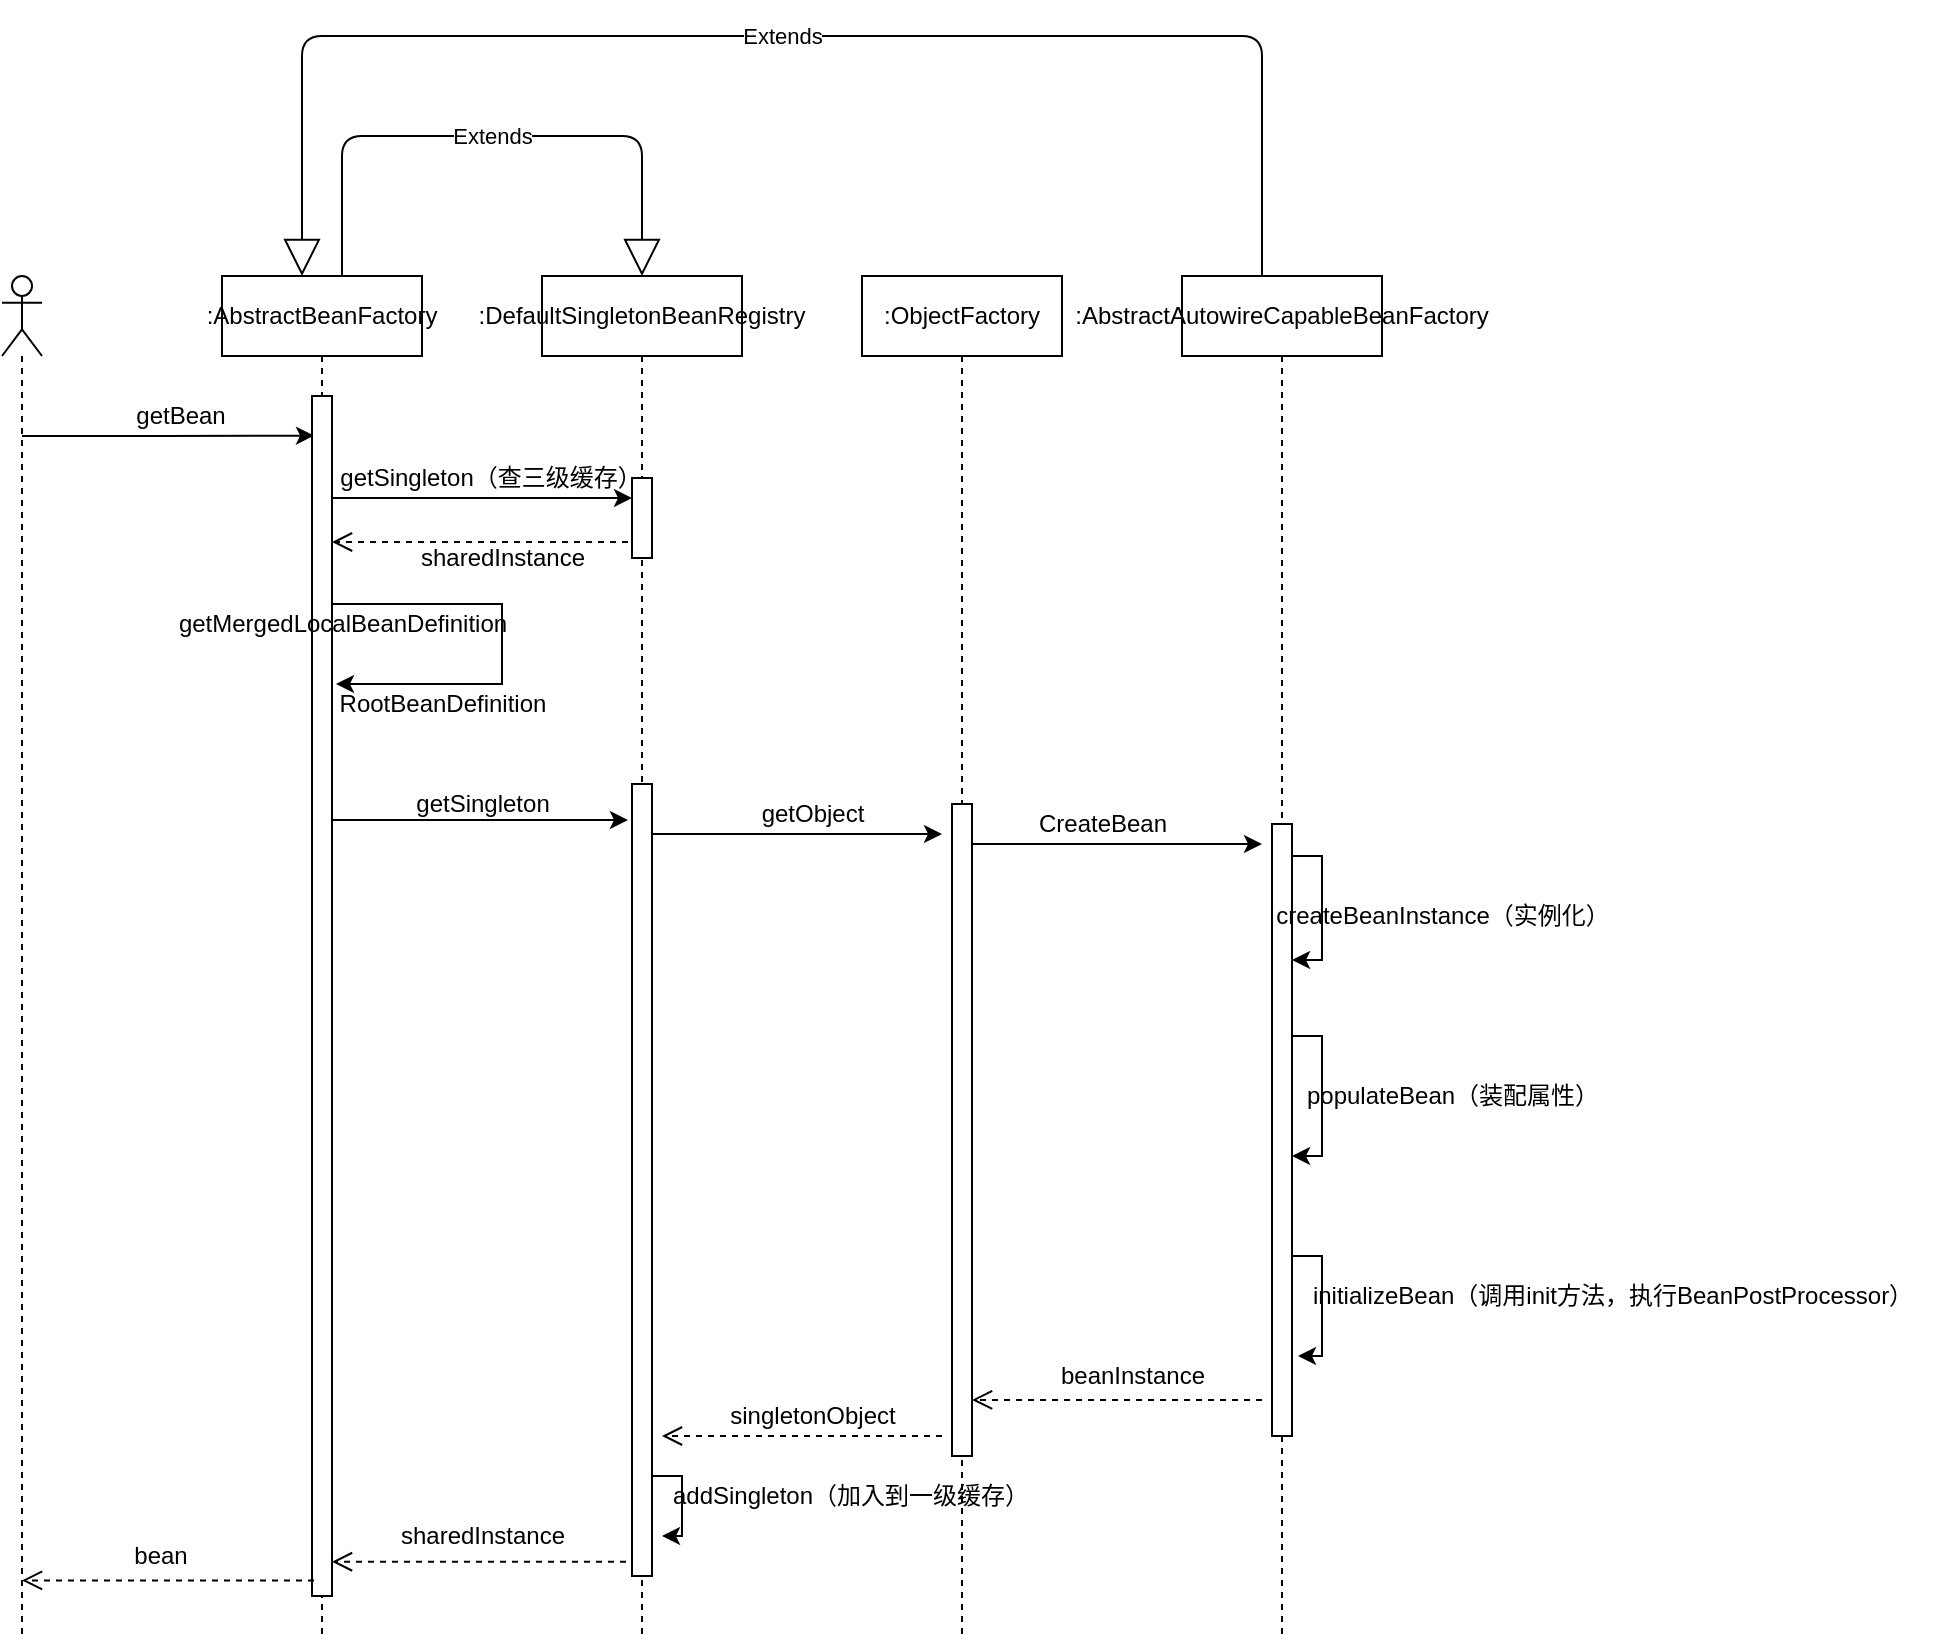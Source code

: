 <mxfile version="12.4.2" type="device" pages="1"><diagram id="DfwzahwUSF0rvSTOcJxD" name="第 1 页"><mxGraphModel dx="1186" dy="2078" grid="1" gridSize="10" guides="1" tooltips="1" connect="1" arrows="1" fold="1" page="1" pageScale="1" pageWidth="827" pageHeight="1169" math="0" shadow="0"><root><mxCell id="0"/><mxCell id="1" parent="0"/><mxCell id="JMTTKMH3Kz3_raY58zCz-1" value=":AbstractBeanFactory" style="shape=umlLifeline;perimeter=lifelinePerimeter;whiteSpace=wrap;html=1;container=1;collapsible=0;recursiveResize=0;outlineConnect=0;" vertex="1" parent="1"><mxGeometry x="160" y="40" width="100" height="680" as="geometry"/></mxCell><mxCell id="JMTTKMH3Kz3_raY58zCz-44" style="edgeStyle=orthogonalEdgeStyle;rounded=0;orthogonalLoop=1;jettySize=auto;html=1;entryX=0.1;entryY=0.033;entryDx=0;entryDy=0;entryPerimeter=0;" edge="1" parent="1" source="JMTTKMH3Kz3_raY58zCz-2" target="JMTTKMH3Kz3_raY58zCz-10"><mxGeometry relative="1" as="geometry"><Array as="points"><mxPoint x="130" y="120"/><mxPoint x="130" y="120"/></Array></mxGeometry></mxCell><mxCell id="JMTTKMH3Kz3_raY58zCz-2" value="" style="shape=umlLifeline;participant=umlActor;perimeter=lifelinePerimeter;whiteSpace=wrap;html=1;container=1;collapsible=0;recursiveResize=0;verticalAlign=top;spacingTop=36;labelBackgroundColor=#ffffff;outlineConnect=0;" vertex="1" parent="1"><mxGeometry x="50" y="40" width="20" height="680" as="geometry"/></mxCell><mxCell id="JMTTKMH3Kz3_raY58zCz-30" style="edgeStyle=orthogonalEdgeStyle;rounded=0;orthogonalLoop=1;jettySize=auto;html=1;entryX=0;entryY=0.25;entryDx=0;entryDy=0;entryPerimeter=0;" edge="1" parent="1" target="JMTTKMH3Kz3_raY58zCz-22"><mxGeometry relative="1" as="geometry"><mxPoint x="360" y="161" as="targetPoint"/><mxPoint x="215" y="151" as="sourcePoint"/><Array as="points"><mxPoint x="260" y="151"/><mxPoint x="260" y="151"/></Array></mxGeometry></mxCell><mxCell id="JMTTKMH3Kz3_raY58zCz-34" style="edgeStyle=orthogonalEdgeStyle;rounded=0;orthogonalLoop=1;jettySize=auto;html=1;entryX=1.2;entryY=0.419;entryDx=0;entryDy=0;entryPerimeter=0;" edge="1" parent="1"><mxGeometry relative="1" as="geometry"><mxPoint x="217" y="244" as="targetPoint"/><mxPoint x="215" y="204" as="sourcePoint"/><Array as="points"><mxPoint x="300" y="204"/><mxPoint x="300" y="244"/></Array></mxGeometry></mxCell><mxCell id="JMTTKMH3Kz3_raY58zCz-46" style="edgeStyle=orthogonalEdgeStyle;rounded=0;orthogonalLoop=1;jettySize=auto;html=1;" edge="1" parent="1"><mxGeometry relative="1" as="geometry"><mxPoint x="215" y="312" as="sourcePoint"/><mxPoint x="363" y="312" as="targetPoint"/><Array as="points"><mxPoint x="310" y="312"/><mxPoint x="310" y="312"/></Array></mxGeometry></mxCell><mxCell id="JMTTKMH3Kz3_raY58zCz-10" value="" style="html=1;points=[];perimeter=orthogonalPerimeter;" vertex="1" parent="1"><mxGeometry x="205" y="100" width="10" height="600" as="geometry"/></mxCell><mxCell id="JMTTKMH3Kz3_raY58zCz-17" value="getBean" style="text;html=1;align=center;verticalAlign=middle;resizable=0;points=[];;autosize=1;" vertex="1" parent="1"><mxGeometry x="109" y="100" width="60" height="20" as="geometry"/></mxCell><mxCell id="JMTTKMH3Kz3_raY58zCz-21" value=":&lt;span style=&quot;white-space: nowrap&quot;&gt;DefaultSingletonBeanRegistry&lt;/span&gt;" style="shape=umlLifeline;perimeter=lifelinePerimeter;whiteSpace=wrap;html=1;container=1;collapsible=0;recursiveResize=0;outlineConnect=0;" vertex="1" parent="1"><mxGeometry x="320" y="40" width="100" height="680" as="geometry"/></mxCell><mxCell id="JMTTKMH3Kz3_raY58zCz-22" value="" style="html=1;points=[];perimeter=orthogonalPerimeter;" vertex="1" parent="JMTTKMH3Kz3_raY58zCz-21"><mxGeometry x="45" y="101" width="10" height="40" as="geometry"/></mxCell><mxCell id="JMTTKMH3Kz3_raY58zCz-39" value="" style="html=1;points=[];perimeter=orthogonalPerimeter;" vertex="1" parent="JMTTKMH3Kz3_raY58zCz-21"><mxGeometry x="45" y="254" width="10" height="396" as="geometry"/></mxCell><mxCell id="JMTTKMH3Kz3_raY58zCz-24" value="getSingleton（查三级缓存）" style="text;html=1;align=center;verticalAlign=middle;resizable=0;points=[];;autosize=1;" vertex="1" parent="1"><mxGeometry x="209" y="131" width="170" height="20" as="geometry"/></mxCell><mxCell id="JMTTKMH3Kz3_raY58zCz-31" value="" style="html=1;verticalAlign=bottom;endArrow=open;dashed=1;endSize=8;exitX=-0.2;exitY=0.8;exitDx=0;exitDy=0;exitPerimeter=0;" edge="1" parent="1" source="JMTTKMH3Kz3_raY58zCz-22"><mxGeometry relative="1" as="geometry"><mxPoint x="130" y="401" as="sourcePoint"/><mxPoint x="215" y="173" as="targetPoint"/></mxGeometry></mxCell><mxCell id="JMTTKMH3Kz3_raY58zCz-33" value="sharedInstance" style="text;html=1;align=center;verticalAlign=middle;resizable=0;points=[];;autosize=1;" vertex="1" parent="1"><mxGeometry x="250" y="171" width="100" height="20" as="geometry"/></mxCell><mxCell id="JMTTKMH3Kz3_raY58zCz-35" value="getMergedLocalBeanDefinition" style="text;html=1;align=center;verticalAlign=middle;resizable=0;points=[];;autosize=1;" vertex="1" parent="1"><mxGeometry x="130" y="204" width="180" height="20" as="geometry"/></mxCell><mxCell id="JMTTKMH3Kz3_raY58zCz-36" value="RootBeanDefinition" style="text;html=1;align=center;verticalAlign=middle;resizable=0;points=[];;autosize=1;" vertex="1" parent="1"><mxGeometry x="210" y="244" width="120" height="20" as="geometry"/></mxCell><mxCell id="JMTTKMH3Kz3_raY58zCz-47" value="getSingleton" style="text;html=1;align=center;verticalAlign=middle;resizable=0;points=[];;autosize=1;" vertex="1" parent="1"><mxGeometry x="250" y="294" width="80" height="20" as="geometry"/></mxCell><mxCell id="JMTTKMH3Kz3_raY58zCz-51" value=":&lt;span style=&quot;white-space: nowrap&quot;&gt;ObjectFactory&lt;/span&gt;" style="shape=umlLifeline;perimeter=lifelinePerimeter;whiteSpace=wrap;html=1;container=1;collapsible=0;recursiveResize=0;outlineConnect=0;" vertex="1" parent="1"><mxGeometry x="480" y="40" width="100" height="680" as="geometry"/></mxCell><mxCell id="JMTTKMH3Kz3_raY58zCz-52" value="" style="html=1;points=[];perimeter=orthogonalPerimeter;" vertex="1" parent="JMTTKMH3Kz3_raY58zCz-51"><mxGeometry x="45" y="264" width="10" height="326" as="geometry"/></mxCell><mxCell id="JMTTKMH3Kz3_raY58zCz-54" style="edgeStyle=orthogonalEdgeStyle;rounded=0;orthogonalLoop=1;jettySize=auto;html=1;" edge="1" parent="1"><mxGeometry relative="1" as="geometry"><mxPoint x="375" y="319" as="sourcePoint"/><mxPoint x="520" y="319" as="targetPoint"/><Array as="points"><mxPoint x="410" y="319"/><mxPoint x="410" y="319"/></Array></mxGeometry></mxCell><mxCell id="JMTTKMH3Kz3_raY58zCz-55" value="getObject" style="text;html=1;align=center;verticalAlign=middle;resizable=0;points=[];;autosize=1;" vertex="1" parent="1"><mxGeometry x="420" y="299" width="70" height="20" as="geometry"/></mxCell><mxCell id="JMTTKMH3Kz3_raY58zCz-56" value=":&lt;span style=&quot;white-space: nowrap&quot;&gt;AbstractAutowireCapableBeanFactory&lt;/span&gt;" style="shape=umlLifeline;perimeter=lifelinePerimeter;whiteSpace=wrap;html=1;container=1;collapsible=0;recursiveResize=0;outlineConnect=0;" vertex="1" parent="1"><mxGeometry x="640" y="40" width="100" height="680" as="geometry"/></mxCell><mxCell id="JMTTKMH3Kz3_raY58zCz-58" style="edgeStyle=orthogonalEdgeStyle;rounded=0;orthogonalLoop=1;jettySize=auto;html=1;" edge="1" parent="1" source="JMTTKMH3Kz3_raY58zCz-57"><mxGeometry relative="1" as="geometry"><mxPoint x="690" y="324" as="targetPoint"/><Array as="points"><mxPoint x="690" y="324"/></Array></mxGeometry></mxCell><mxCell id="JMTTKMH3Kz3_raY58zCz-59" value="CreateBean" style="text;html=1;align=center;verticalAlign=middle;resizable=0;points=[];;autosize=1;" vertex="1" parent="1"><mxGeometry x="560" y="304" width="80" height="20" as="geometry"/></mxCell><mxCell id="JMTTKMH3Kz3_raY58zCz-68" style="edgeStyle=orthogonalEdgeStyle;rounded=0;orthogonalLoop=1;jettySize=auto;html=1;" edge="1" parent="1"><mxGeometry relative="1" as="geometry"><mxPoint x="698" y="580" as="targetPoint"/><mxPoint x="695" y="530" as="sourcePoint"/><Array as="points"><mxPoint x="710" y="530"/><mxPoint x="710" y="580"/></Array></mxGeometry></mxCell><mxCell id="JMTTKMH3Kz3_raY58zCz-57" value="" style="html=1;points=[];perimeter=orthogonalPerimeter;" vertex="1" parent="1"><mxGeometry x="685" y="314" width="10" height="306" as="geometry"/></mxCell><mxCell id="JMTTKMH3Kz3_raY58zCz-60" style="edgeStyle=orthogonalEdgeStyle;rounded=0;orthogonalLoop=1;jettySize=auto;html=1;" edge="1" parent="1" source="JMTTKMH3Kz3_raY58zCz-52"><mxGeometry relative="1" as="geometry"><mxPoint x="535" y="324" as="sourcePoint"/><mxPoint x="680" y="324" as="targetPoint"/><Array as="points"><mxPoint x="580" y="324"/><mxPoint x="580" y="324"/></Array></mxGeometry></mxCell><mxCell id="JMTTKMH3Kz3_raY58zCz-61" style="edgeStyle=orthogonalEdgeStyle;rounded=0;orthogonalLoop=1;jettySize=auto;html=1;" edge="1" parent="1" source="JMTTKMH3Kz3_raY58zCz-57" target="JMTTKMH3Kz3_raY58zCz-57"><mxGeometry relative="1" as="geometry"><Array as="points"><mxPoint x="710" y="330"/><mxPoint x="710" y="382"/></Array></mxGeometry></mxCell><mxCell id="JMTTKMH3Kz3_raY58zCz-62" value="createBeanInstance（实例化）" style="text;html=1;align=center;verticalAlign=middle;resizable=0;points=[];;autosize=1;" vertex="1" parent="1"><mxGeometry x="680" y="350" width="180" height="20" as="geometry"/></mxCell><mxCell id="JMTTKMH3Kz3_raY58zCz-66" style="edgeStyle=orthogonalEdgeStyle;rounded=0;orthogonalLoop=1;jettySize=auto;html=1;" edge="1" parent="1"><mxGeometry relative="1" as="geometry"><mxPoint x="695" y="440" as="sourcePoint"/><mxPoint x="695" y="480" as="targetPoint"/><Array as="points"><mxPoint x="695" y="420"/><mxPoint x="710" y="420"/><mxPoint x="710" y="480"/></Array></mxGeometry></mxCell><mxCell id="JMTTKMH3Kz3_raY58zCz-67" value="populateBean（装配属性）" style="text;html=1;align=center;verticalAlign=middle;resizable=0;points=[];;autosize=1;" vertex="1" parent="1"><mxGeometry x="695" y="440" width="160" height="20" as="geometry"/></mxCell><mxCell id="JMTTKMH3Kz3_raY58zCz-69" value="initializeBean（调用init方法，执行BeanPostProcessor）" style="text;html=1;align=center;verticalAlign=middle;resizable=0;points=[];;autosize=1;" vertex="1" parent="1"><mxGeometry x="695" y="540" width="320" height="20" as="geometry"/></mxCell><mxCell id="JMTTKMH3Kz3_raY58zCz-71" value="" style="html=1;verticalAlign=bottom;endArrow=open;dashed=1;endSize=8;entryX=1;entryY=0.914;entryDx=0;entryDy=0;entryPerimeter=0;" edge="1" parent="1" target="JMTTKMH3Kz3_raY58zCz-52"><mxGeometry relative="1" as="geometry"><mxPoint x="680" y="602" as="sourcePoint"/><mxPoint x="130" y="860" as="targetPoint"/></mxGeometry></mxCell><mxCell id="JMTTKMH3Kz3_raY58zCz-72" value="beanInstance" style="text;html=1;align=center;verticalAlign=middle;resizable=0;points=[];;autosize=1;" vertex="1" parent="1"><mxGeometry x="570" y="580" width="90" height="20" as="geometry"/></mxCell><mxCell id="JMTTKMH3Kz3_raY58zCz-74" value="" style="html=1;verticalAlign=bottom;endArrow=open;dashed=1;endSize=8;" edge="1" parent="1"><mxGeometry relative="1" as="geometry"><mxPoint x="520" y="620" as="sourcePoint"/><mxPoint x="380" y="620" as="targetPoint"/></mxGeometry></mxCell><mxCell id="JMTTKMH3Kz3_raY58zCz-75" value="singletonObject" style="text;html=1;align=center;verticalAlign=middle;resizable=0;points=[];;autosize=1;" vertex="1" parent="1"><mxGeometry x="405" y="600" width="100" height="20" as="geometry"/></mxCell><mxCell id="JMTTKMH3Kz3_raY58zCz-76" style="edgeStyle=orthogonalEdgeStyle;rounded=0;orthogonalLoop=1;jettySize=auto;html=1;" edge="1" parent="1" source="JMTTKMH3Kz3_raY58zCz-39"><mxGeometry relative="1" as="geometry"><mxPoint x="380" y="670" as="targetPoint"/><Array as="points"><mxPoint x="390" y="640"/><mxPoint x="390" y="670"/></Array></mxGeometry></mxCell><mxCell id="JMTTKMH3Kz3_raY58zCz-77" value="addSingleton（加入到一级缓存）" style="text;html=1;align=center;verticalAlign=middle;resizable=0;points=[];;autosize=1;" vertex="1" parent="1"><mxGeometry x="379" y="640" width="190" height="20" as="geometry"/></mxCell><mxCell id="JMTTKMH3Kz3_raY58zCz-78" value="" style="html=1;verticalAlign=bottom;endArrow=open;dashed=1;endSize=8;exitX=-0.3;exitY=0.982;exitDx=0;exitDy=0;exitPerimeter=0;" edge="1" parent="1" source="JMTTKMH3Kz3_raY58zCz-39" target="JMTTKMH3Kz3_raY58zCz-10"><mxGeometry relative="1" as="geometry"><mxPoint x="130" y="740" as="sourcePoint"/><mxPoint x="50" y="740" as="targetPoint"/></mxGeometry></mxCell><mxCell id="JMTTKMH3Kz3_raY58zCz-79" value="sharedInstance" style="text;html=1;align=center;verticalAlign=middle;resizable=0;points=[];;autosize=1;" vertex="1" parent="1"><mxGeometry x="240" y="660" width="100" height="20" as="geometry"/></mxCell><mxCell id="JMTTKMH3Kz3_raY58zCz-80" value="" style="html=1;verticalAlign=bottom;endArrow=open;dashed=1;endSize=8;exitX=0.1;exitY=0.987;exitDx=0;exitDy=0;exitPerimeter=0;" edge="1" parent="1" source="JMTTKMH3Kz3_raY58zCz-10" target="JMTTKMH3Kz3_raY58zCz-2"><mxGeometry relative="1" as="geometry"><mxPoint x="130" y="740" as="sourcePoint"/><mxPoint x="50" y="730" as="targetPoint"/></mxGeometry></mxCell><mxCell id="JMTTKMH3Kz3_raY58zCz-81" value="bean" style="text;html=1;align=center;verticalAlign=middle;resizable=0;points=[];;autosize=1;" vertex="1" parent="1"><mxGeometry x="109" y="670" width="40" height="20" as="geometry"/></mxCell><mxCell id="JMTTKMH3Kz3_raY58zCz-82" value="Extends" style="endArrow=block;endSize=16;endFill=0;html=1;" edge="1" parent="1"><mxGeometry width="160" relative="1" as="geometry"><mxPoint x="680" y="40" as="sourcePoint"/><mxPoint x="200" y="40" as="targetPoint"/><Array as="points"><mxPoint x="680" y="-80"/><mxPoint x="440" y="-80"/><mxPoint x="200" y="-80"/></Array></mxGeometry></mxCell><mxCell id="JMTTKMH3Kz3_raY58zCz-83" value="Extends" style="endArrow=block;endSize=16;endFill=0;html=1;" edge="1" parent="1"><mxGeometry width="160" relative="1" as="geometry"><mxPoint x="220" y="40" as="sourcePoint"/><mxPoint x="370" y="40" as="targetPoint"/><Array as="points"><mxPoint x="220" y="-30"/><mxPoint x="270" y="-30"/><mxPoint x="370" y="-30"/></Array></mxGeometry></mxCell></root></mxGraphModel></diagram></mxfile>